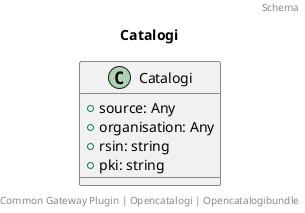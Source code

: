 @startuml
title: Catalogi
footer: Common Gateway Plugin | Opencatalogi | Opencatalogibundle 
header: Schema

class Catalogi {
  + source: Any
  + organisation: Any
  + rsin: string
  + pki: string
}
@enduml
